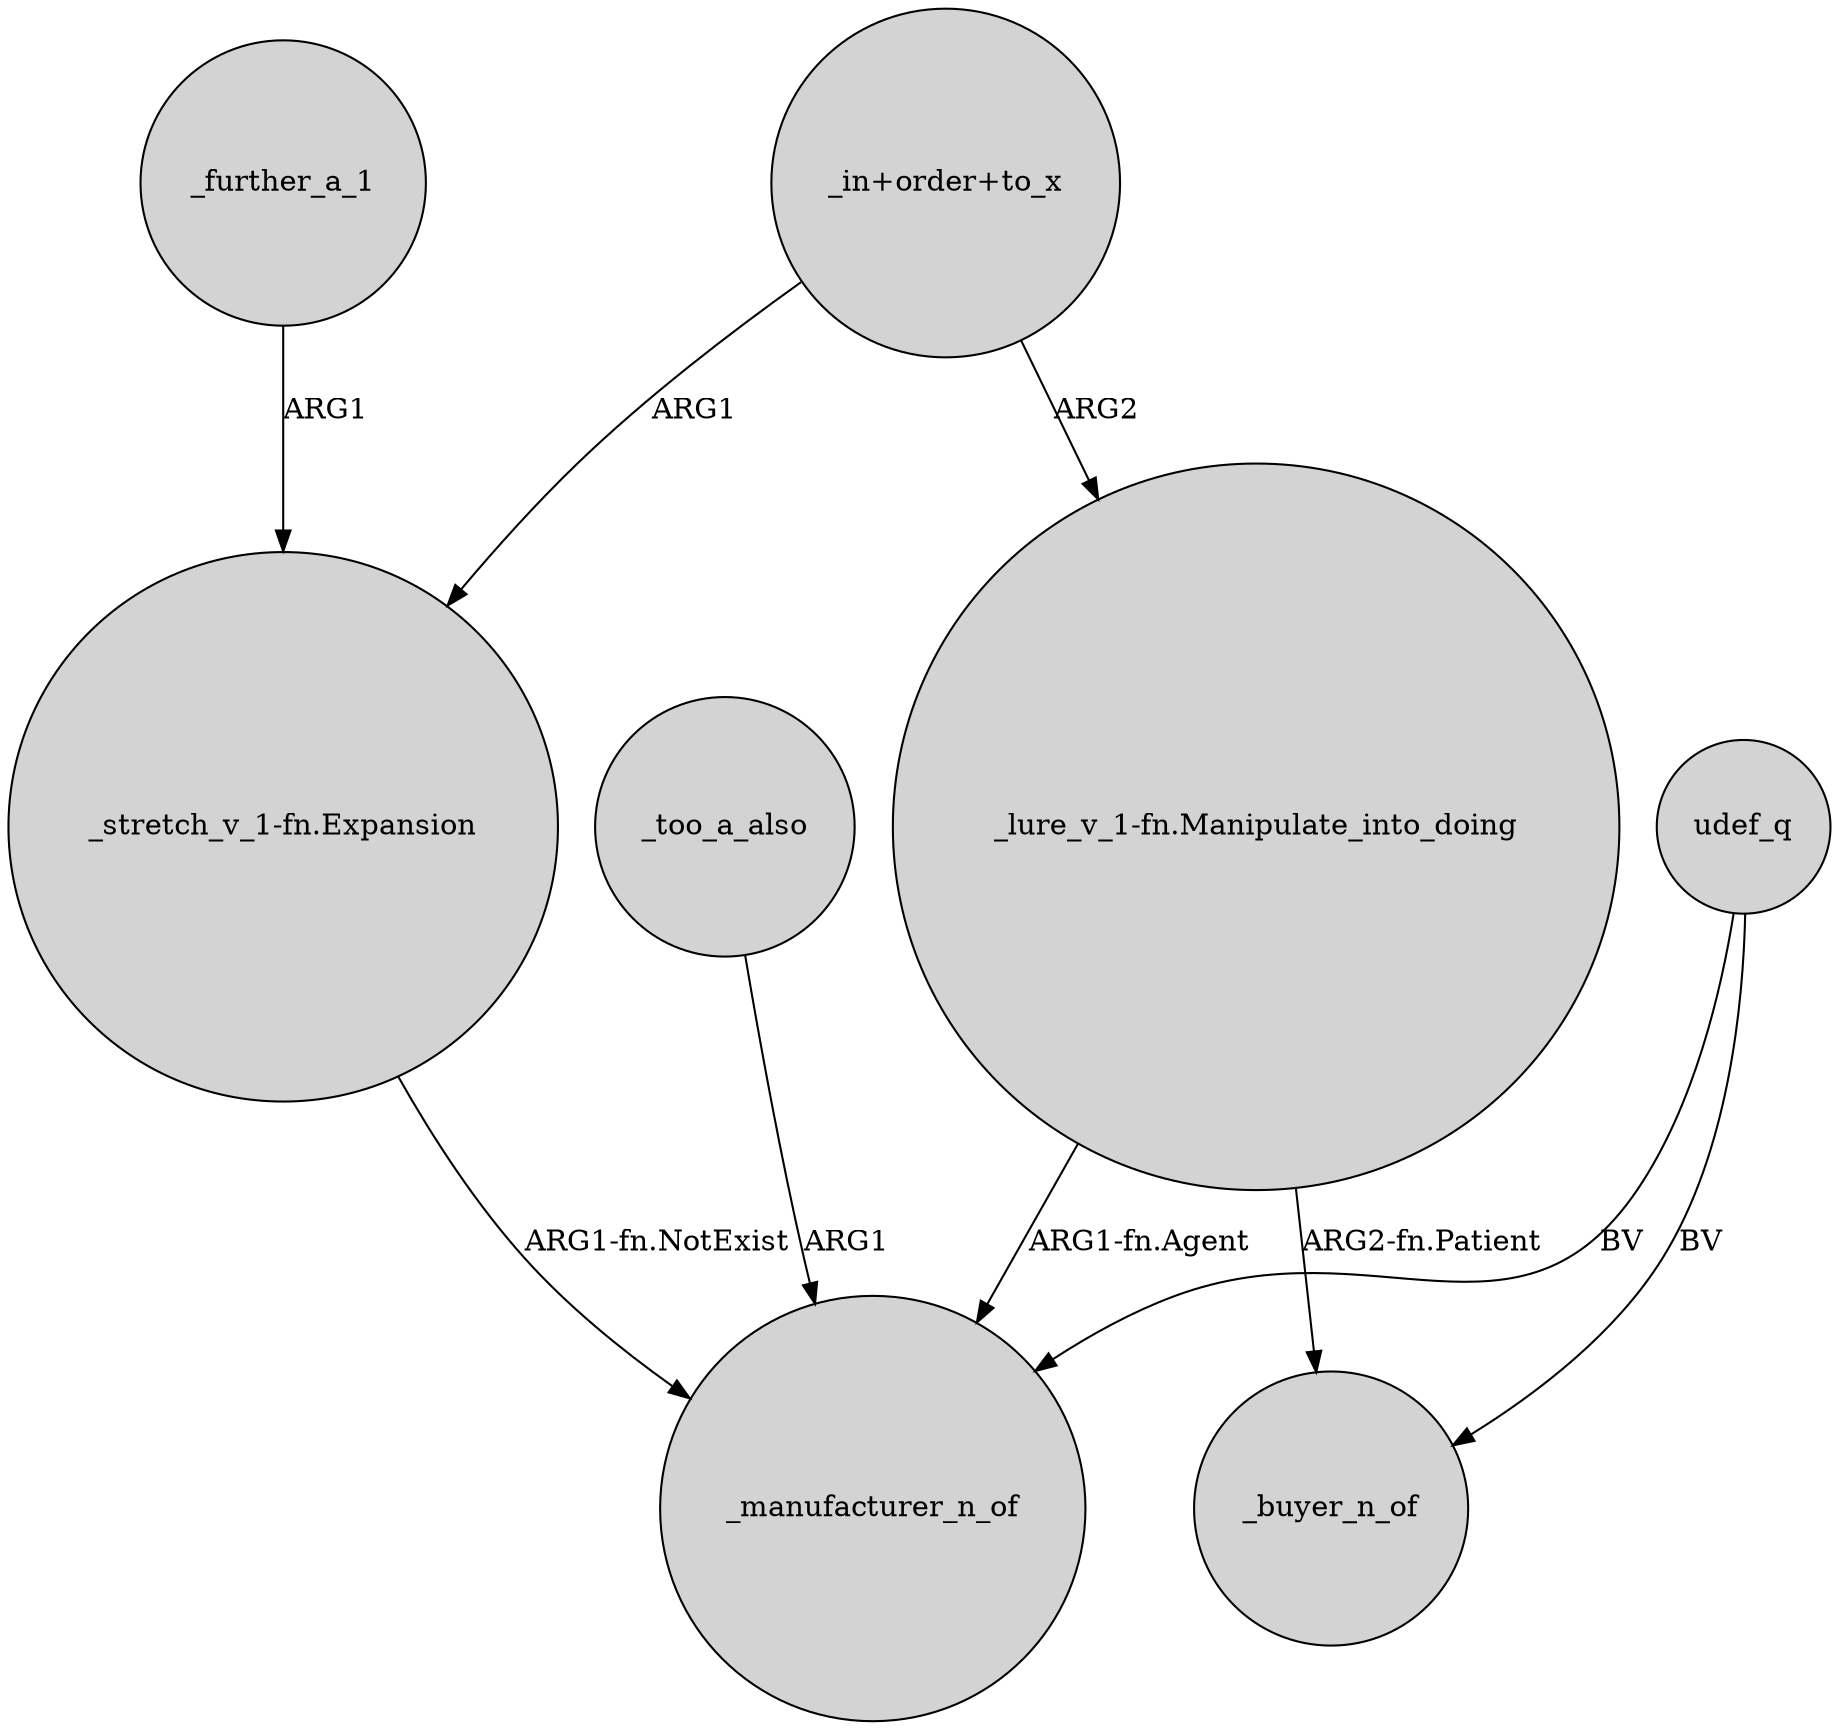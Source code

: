 digraph {
	node [shape=circle style=filled]
	"_in+order+to_x" -> "_stretch_v_1-fn.Expansion" [label=ARG1]
	_too_a_also -> _manufacturer_n_of [label=ARG1]
	"_in+order+to_x" -> "_lure_v_1-fn.Manipulate_into_doing" [label=ARG2]
	"_stretch_v_1-fn.Expansion" -> _manufacturer_n_of [label="ARG1-fn.NotExist"]
	"_lure_v_1-fn.Manipulate_into_doing" -> _buyer_n_of [label="ARG2-fn.Patient"]
	_further_a_1 -> "_stretch_v_1-fn.Expansion" [label=ARG1]
	udef_q -> _buyer_n_of [label=BV]
	udef_q -> _manufacturer_n_of [label=BV]
	"_lure_v_1-fn.Manipulate_into_doing" -> _manufacturer_n_of [label="ARG1-fn.Agent"]
}
